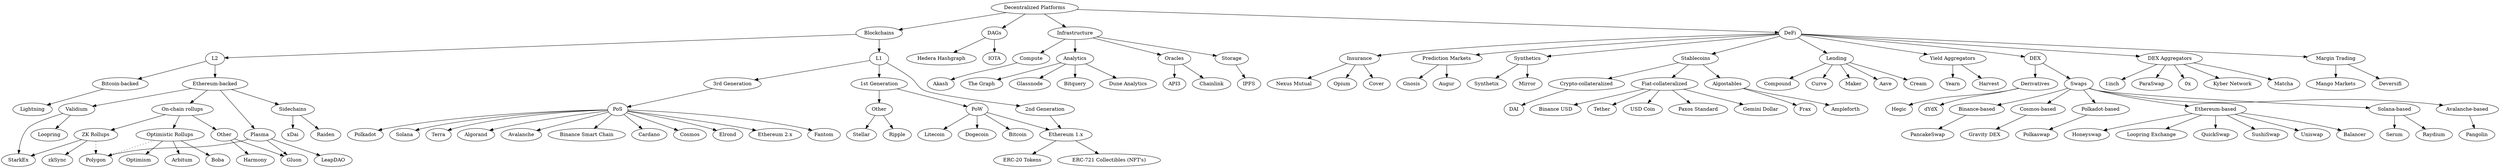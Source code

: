 
digraph {    
    root [label="Decentralized Platforms"] 
    blockchains [label="Blockchains"]
    dags [label="DAGs"]
    infra [label="Infrastructure"]
    defi [label="DeFi"]

    layer1 [label="L1"]
    layer2 [label="L2"]

    blockchain_1g [label="1st Generation"]
    blockchain_2g [label="2nd Generation"]
    blockchain_3g [label="3rd Generation"]
    
    consensus_pow [label="PoW"]
    consensus_pos [label="PoS"]
    consensus_other [label="Other"]
    
    bitcoin [label="Bitcoin", href="https://bitcoin.org/en/"]
    litecoin [label="Litecoin", href="https://litecoin.org/"]
    dogecoin [label="Dogecoin", href="https://dogecoin.com/"]

    ripple [label="Ripple", href="https://xrpl.org/"]
    stellar [label="Stellar", href="http://www.stellar.org"]

    ethereum1 [label="Ethereum 1.x", href="https://ethereum.org/en/"]
    erc_20 [label="ERC-20 Tokens", href="https://eips.ethereum.org/EIPS/eip-20"]
    erc_721 [label="ERC-721 Collectibles (NFT's)", href="https://eips.ethereum.org/EIPS/eip-721"]

    algorand [label="Algorand", href="https://www.algorand.com/"]
    avalanche [label="Avalanche", href="https://www.avax.network/"]
    binance [label="Binance Smart Chain", href="https://www.binance.org/en/smartChain"]
    cardano [label="Cardano", href="https://cardano.org/"]
    cosmos [label="Cosmos", href="https://cosmos.network/"]
    elrond [label="Elrond", href="https://elrond.com/"]
    ethereum2 [label="Ethereum 2.x", href="https://ethereum.org/en/eth2/"]
    fantom [label="Fantom", href="http://fantom.foundation"]
    polkadot [label="Polkadot", href="https://polkadot.network/"]
    solana [label="Solana", href="https://solana.com/"]
    terra [label="Terra", href="http://terra.money"]

    ethereum_backed [label="Ethereum-backed"]
    bitcoin_backed [label="Bitcoin-backed"]
    lightning [label="Lightning", href="https://lightning.network/"]
    plasma [label="Plasma", href="https://ethereum.org/en/developers/docs/scaling/plasma/"]
    rollups [label="On-chain rollups", href="https://ethereum.org/en/developers/docs/scaling/layer-2-rollups/"]
    sidechain [label="Sidechains"]
    validium [label="Validium", href="https://ethereum.org/en/developers/docs/scaling/validium/"]
    optimistic_rollups [label="Optimistic Rollups"]
    other_rollups [label="Other"]
    zk_rollups [label="ZK Rollups"]

    arbitum [label="Arbitum", href="https://arbitrum.io/"]
    boba [label="Boba", href="https://boba.network/"]
    gluon [label="Gluon", href="https://gluon.network/"]
    harmony [label="Harmony", href="http://harmony.one"]
    leapdao [label="LeapDAO", href="https://ipfs.leapdao.org/"]
    loopring [label="Loopring", href="https://loopring.org/#/"]
    optimism [label="Optimism", href="https://optimism.io/"]
    polygon [label="Polygon", href="https://polygon.technology/"]
    raiden [label="Raiden", href="https://raiden.network/"]
    starkex [label="StarkEx", href="https://starkware.co/product/starkex/"]
    xdai [label="xDai", href="https://www.xdaichain.com/"]
    zksync [label="zkSync", href="https://zksync.io/"]

    iota [label="IOTA", href="https://www.iota.org/"]
    hedera [label="Hedera Hashgraph", href="https://hedera.com/"]

    analytics [label="Analytics"]
    oracles [label="Oracles"]
    storage [label="Storage"]
    compute [label="Compute"]

    ipfs [label="IPFS", href="https://ipfs.io/"]
    akash [label="Akash", href="http://akash.network"]

    api3 [label="API3", href="https://api3.org/"]
    chainlink [label="Chainlink", href="https://chain.link/"]

    bitquery [label="Bitquery", href="https://bitquery.io/"]
    dune [label="Dune Analytics", href="https://dune.xyz/home"]
    the_graph [label="The Graph", href="https://thegraph.com/"]
    glassnode [label="Glassnode", href="http://www.glassnode.com"]

    stablecoins [label="Stablecoins"]
    crypto_backed [label="Crypto-collateralized"]
    fiat_backed [label="Fiat-collateralized"]
    algostables [label="Algostables"]
    lending [label="Lending"]
    yield_aggregators [label="Yield Aggregators"]
    dex [label="DEX"]
    dex_aggregators [label="DEX Aggregators"]
    swap [label="Swaps"]
    swap_avax [label="Avalanche-based"]
    swap_bsc [label="Binance-based"]
    swap_cosmos [label="Cosmos-based"]
    swap_dot [label="Polkadot-based"]
    swap_eth [label="Ethereum-based"]
    swap_solana [label="Solana-based"]
    margin_trading [label="Margin Trading"]
    derivatives [label="Derivatives"]
    insurance [label="Insurance"]
    prediction [label="Prediction Markets"]
    synthetics [label="Synthetics"]

    binance_usd [label="Binance USD", href="https://www.binance.com/en/busd"]
    tether [label="Tether", href="https://tether.to/"]
    usdc [label="USD Coin", href="https://www.centre.io/usdc"]
    dai [label="DAI", href="https://makerdao.com/en/"]
    paxos [label="Paxos Standard", href="https://www.paxos.com/pax/"]
    gemini [label="Gemini Dollar", href="https://www.gemini.com/dollar"]
    ampleforth [label="Ampleforth", href="https://www.ampleforth.org/"]
    frax [label="Frax", href="https://frax.finance/"]

    aave [label="Aave", href="https://aave.com/"]
    cream [label="Cream", href="https://app.cream.finance/"]
    compound [label="Compound", href="https://compound.finance/"]
    curve [label="Curve", href="https://curve.fi/"]
    maker [label="Maker", href="https://makerdao.com/en/"]

    harvest [label="Harvest", href="https://harvest.finance/"]
    yearn [label="Yearn", href="https://yearn.finance/"]

    balancer [label="Balancer", href="https://balancer.fi/"]
    gravity [label="Gravity DEX", href="https://cosmos.network/gravity-dex/"]
    honeyswap [label="Honeyswap", href="https://honeyswap.org/"]
    loopring_exchange [label="Loopring Exchange", href="https://exchange.loopring.io/"]
    pancakeswap [label="PancakeSwap", href="https://pancakeswap.finance/"]
    pangolin [label="Pangolin", href="https://pangolin.exchange/"]
    polkaswap [label="Polkaswap", href="https://polkaswap.io/"]
    quickswap [label="QuickSwap", href="https://quickswap.exchange/"]
    raydium [label="Raydium", href="https://raydium.io/"]
    serum [label="Serum", href="https://projectserum.com/#/"]
    sushiswap [label="SushiSwap", href="https://sushi.com/"]
    uniswap [label="Uniswap", href="https://uniswap.org/"]

    deversifi [label="Deversifi", href="https://www.deversifi.com/"]
    mango [label="Mango Markets", href="https://mango.markets/"]

    dydx [label="dYdX", href="https://trade.dydx.exchange/"]
    hegic [label="Hegic", href="https://www.hegic.co/"]

    kyber [label="Kyber Network", href="https://kyber.network/"]
    matcha [label="Matcha", href="https://matcha.xyz/"]
    oneinch [label="1inch", href="https://app.1inch.io/"]
    paraswap [label="ParaSwap", href="https://paraswap.io/"]
    zerox [label="0x", href="https://0x.org/"]

    mirror [label="Mirror", href="https://mirror.finance/"]
    synthetix [label="Synthetix", href="https://www.synthetix.io/"]

    augur [label="Augur", href="https://www.augur.net/"]
    gnosis [label="Gnosis", href="https://gnosis.io/"]

    cover [label="Cover", href="https://www.coverprotocol.com/"]
    nexus [label="Nexus Mutual", href="https://nexusmutual.io/"]
    opium [label="Opium", href="https://opium.finance/"]

    root -> blockchains
    
    blockchains -> layer1
    blockchains -> layer2

    layer1 -> blockchain_1g -> consensus_pow
    consensus_pow -> bitcoin
    consensus_pow -> litecoin
    consensus_pow -> dogecoin

    blockchain_1g -> consensus_other
    consensus_other -> ripple
    consensus_other -> stellar

    layer1 -> blockchain_2g -> ethereum1
    consensus_pow -> ethereum1
    ethereum1 -> erc_20
    ethereum1 -> erc_721

    layer1 -> blockchain_3g -> consensus_pos
    consensus_pos -> algorand
    consensus_pos -> avalanche
    consensus_pos -> binance
    consensus_pos -> cardano
    consensus_pos -> cosmos
    consensus_pos -> elrond
    consensus_pos -> ethereum2
    consensus_pos -> fantom
    consensus_pos -> polkadot
    consensus_pos -> solana
    consensus_pos -> terra

    layer2 -> ethereum_backed
    layer2 -> bitcoin_backed -> lightning
    ethereum_backed -> plasma
    ethereum_backed -> rollups
    ethereum_backed -> sidechain
    ethereum_backed -> validium
    plasma -> gluon
    plasma -> polygon
    plasma -> leapdao
    rollups -> optimistic_rollups
    rollups -> other_rollups
    rollups -> zk_rollups
    optimistic_rollups -> arbitum
    optimistic_rollups -> boba
    optimistic_rollups -> optimism
    optimistic_rollups -> polygon [style="dotted"]
    zk_rollups -> polygon [style="dotted"]
    zk_rollups -> starkex
    zk_rollups -> zksync
    other_rollups -> gluon
    other_rollups -> harmony
    sidechain -> raiden
    sidechain -> xdai
    validium -> loopring
    validium -> starkex

    root -> dags
    dags -> iota
    dags -> hedera

    root -> defi
    defi -> dex
    defi -> dex_aggregators
    defi -> insurance
    defi -> margin_trading
    defi -> prediction
    defi -> stablecoins
    defi -> synthetics
    defi -> lending
    defi -> yield_aggregators

    stablecoins -> fiat_backed
    stablecoins -> crypto_backed
    stablecoins -> algostables

    fiat_backed -> binance_usd
    fiat_backed -> gemini
    fiat_backed -> paxos
    fiat_backed -> tether
    fiat_backed -> usdc

    crypto_backed -> dai

    algostables -> ampleforth
    algostables -> frax

    dex -> derivatives
    dex -> swap

    dex_aggregators -> kyber
    dex_aggregators -> matcha
    dex_aggregators -> oneinch
    dex_aggregators -> paraswap
    dex_aggregators -> zerox

    swap -> swap_avax
    swap -> swap_bsc
    swap -> swap_cosmos
    swap -> swap_dot
    swap -> swap_eth
    swap -> swap_solana

    swap_avax -> pangolin
    swap_bsc -> pancakeswap
    swap_cosmos -> gravity
    swap_dot -> polkaswap
    swap_eth -> balancer
    swap_eth -> honeyswap
    swap_eth -> loopring_exchange
    swap_eth -> quickswap
    swap_eth -> sushiswap
    swap_eth -> uniswap
    swap_solana -> raydium
    swap_solana -> serum

    derivatives -> dydx
    derivatives -> hegic

    lending -> aave
    lending -> cream
    lending -> compound
    lending -> curve
    lending -> maker

    prediction -> augur
    prediction -> gnosis

    margin_trading -> deversifi
    margin_trading -> mango

    insurance -> cover
    insurance -> nexus
    insurance -> opium

    synthetics -> mirror
    synthetics -> synthetix

    yield_aggregators -> harvest
    yield_aggregators -> yearn

    root -> infra
    infra -> analytics
    infra -> compute
    infra -> oracles
    infra -> storage

    analytics -> bitquery
    analytics -> dune
    analytics -> the_graph
    analytics -> glassnode

    oracles -> api3
    oracles -> chainlink
    storage -> ipfs
    compute -> akash
}
